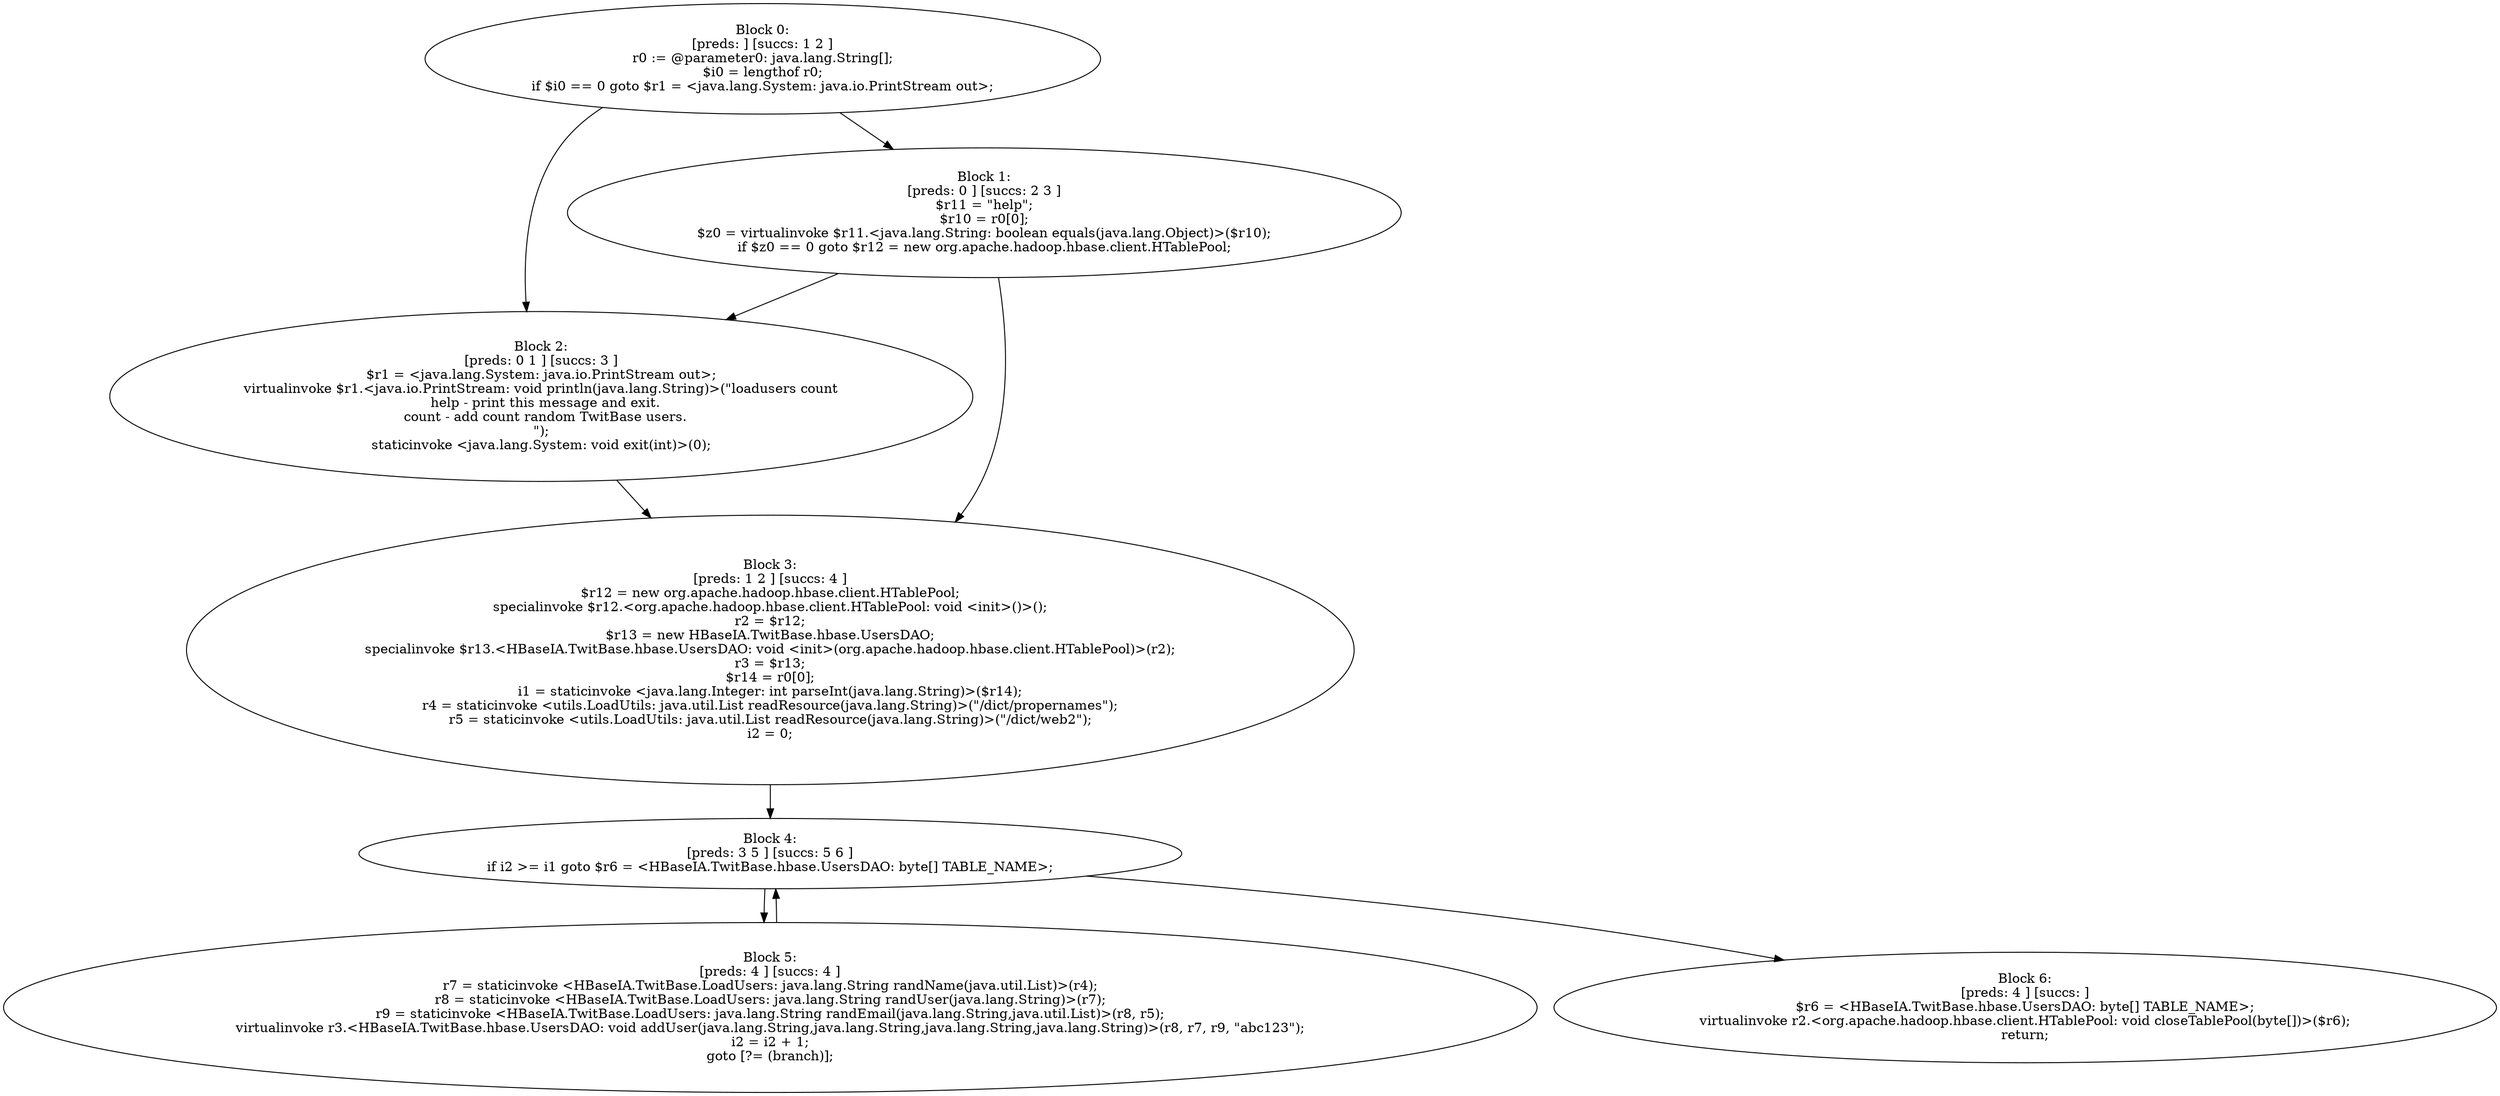 digraph "unitGraph" {
    "Block 0:
[preds: ] [succs: 1 2 ]
r0 := @parameter0: java.lang.String[];
$i0 = lengthof r0;
if $i0 == 0 goto $r1 = <java.lang.System: java.io.PrintStream out>;
"
    "Block 1:
[preds: 0 ] [succs: 2 3 ]
$r11 = \"help\";
$r10 = r0[0];
$z0 = virtualinvoke $r11.<java.lang.String: boolean equals(java.lang.Object)>($r10);
if $z0 == 0 goto $r12 = new org.apache.hadoop.hbase.client.HTablePool;
"
    "Block 2:
[preds: 0 1 ] [succs: 3 ]
$r1 = <java.lang.System: java.io.PrintStream out>;
virtualinvoke $r1.<java.io.PrintStream: void println(java.lang.String)>(\"loadusers count\n  help - print this message and exit.\n  count - add count random TwitBase users.\n\");
staticinvoke <java.lang.System: void exit(int)>(0);
"
    "Block 3:
[preds: 1 2 ] [succs: 4 ]
$r12 = new org.apache.hadoop.hbase.client.HTablePool;
specialinvoke $r12.<org.apache.hadoop.hbase.client.HTablePool: void <init>()>();
r2 = $r12;
$r13 = new HBaseIA.TwitBase.hbase.UsersDAO;
specialinvoke $r13.<HBaseIA.TwitBase.hbase.UsersDAO: void <init>(org.apache.hadoop.hbase.client.HTablePool)>(r2);
r3 = $r13;
$r14 = r0[0];
i1 = staticinvoke <java.lang.Integer: int parseInt(java.lang.String)>($r14);
r4 = staticinvoke <utils.LoadUtils: java.util.List readResource(java.lang.String)>(\"/dict/propernames\");
r5 = staticinvoke <utils.LoadUtils: java.util.List readResource(java.lang.String)>(\"/dict/web2\");
i2 = 0;
"
    "Block 4:
[preds: 3 5 ] [succs: 5 6 ]
if i2 >= i1 goto $r6 = <HBaseIA.TwitBase.hbase.UsersDAO: byte[] TABLE_NAME>;
"
    "Block 5:
[preds: 4 ] [succs: 4 ]
r7 = staticinvoke <HBaseIA.TwitBase.LoadUsers: java.lang.String randName(java.util.List)>(r4);
r8 = staticinvoke <HBaseIA.TwitBase.LoadUsers: java.lang.String randUser(java.lang.String)>(r7);
r9 = staticinvoke <HBaseIA.TwitBase.LoadUsers: java.lang.String randEmail(java.lang.String,java.util.List)>(r8, r5);
virtualinvoke r3.<HBaseIA.TwitBase.hbase.UsersDAO: void addUser(java.lang.String,java.lang.String,java.lang.String,java.lang.String)>(r8, r7, r9, \"abc123\");
i2 = i2 + 1;
goto [?= (branch)];
"
    "Block 6:
[preds: 4 ] [succs: ]
$r6 = <HBaseIA.TwitBase.hbase.UsersDAO: byte[] TABLE_NAME>;
virtualinvoke r2.<org.apache.hadoop.hbase.client.HTablePool: void closeTablePool(byte[])>($r6);
return;
"
    "Block 0:
[preds: ] [succs: 1 2 ]
r0 := @parameter0: java.lang.String[];
$i0 = lengthof r0;
if $i0 == 0 goto $r1 = <java.lang.System: java.io.PrintStream out>;
"->"Block 1:
[preds: 0 ] [succs: 2 3 ]
$r11 = \"help\";
$r10 = r0[0];
$z0 = virtualinvoke $r11.<java.lang.String: boolean equals(java.lang.Object)>($r10);
if $z0 == 0 goto $r12 = new org.apache.hadoop.hbase.client.HTablePool;
";
    "Block 0:
[preds: ] [succs: 1 2 ]
r0 := @parameter0: java.lang.String[];
$i0 = lengthof r0;
if $i0 == 0 goto $r1 = <java.lang.System: java.io.PrintStream out>;
"->"Block 2:
[preds: 0 1 ] [succs: 3 ]
$r1 = <java.lang.System: java.io.PrintStream out>;
virtualinvoke $r1.<java.io.PrintStream: void println(java.lang.String)>(\"loadusers count\n  help - print this message and exit.\n  count - add count random TwitBase users.\n\");
staticinvoke <java.lang.System: void exit(int)>(0);
";
    "Block 1:
[preds: 0 ] [succs: 2 3 ]
$r11 = \"help\";
$r10 = r0[0];
$z0 = virtualinvoke $r11.<java.lang.String: boolean equals(java.lang.Object)>($r10);
if $z0 == 0 goto $r12 = new org.apache.hadoop.hbase.client.HTablePool;
"->"Block 2:
[preds: 0 1 ] [succs: 3 ]
$r1 = <java.lang.System: java.io.PrintStream out>;
virtualinvoke $r1.<java.io.PrintStream: void println(java.lang.String)>(\"loadusers count\n  help - print this message and exit.\n  count - add count random TwitBase users.\n\");
staticinvoke <java.lang.System: void exit(int)>(0);
";
    "Block 1:
[preds: 0 ] [succs: 2 3 ]
$r11 = \"help\";
$r10 = r0[0];
$z0 = virtualinvoke $r11.<java.lang.String: boolean equals(java.lang.Object)>($r10);
if $z0 == 0 goto $r12 = new org.apache.hadoop.hbase.client.HTablePool;
"->"Block 3:
[preds: 1 2 ] [succs: 4 ]
$r12 = new org.apache.hadoop.hbase.client.HTablePool;
specialinvoke $r12.<org.apache.hadoop.hbase.client.HTablePool: void <init>()>();
r2 = $r12;
$r13 = new HBaseIA.TwitBase.hbase.UsersDAO;
specialinvoke $r13.<HBaseIA.TwitBase.hbase.UsersDAO: void <init>(org.apache.hadoop.hbase.client.HTablePool)>(r2);
r3 = $r13;
$r14 = r0[0];
i1 = staticinvoke <java.lang.Integer: int parseInt(java.lang.String)>($r14);
r4 = staticinvoke <utils.LoadUtils: java.util.List readResource(java.lang.String)>(\"/dict/propernames\");
r5 = staticinvoke <utils.LoadUtils: java.util.List readResource(java.lang.String)>(\"/dict/web2\");
i2 = 0;
";
    "Block 2:
[preds: 0 1 ] [succs: 3 ]
$r1 = <java.lang.System: java.io.PrintStream out>;
virtualinvoke $r1.<java.io.PrintStream: void println(java.lang.String)>(\"loadusers count\n  help - print this message and exit.\n  count - add count random TwitBase users.\n\");
staticinvoke <java.lang.System: void exit(int)>(0);
"->"Block 3:
[preds: 1 2 ] [succs: 4 ]
$r12 = new org.apache.hadoop.hbase.client.HTablePool;
specialinvoke $r12.<org.apache.hadoop.hbase.client.HTablePool: void <init>()>();
r2 = $r12;
$r13 = new HBaseIA.TwitBase.hbase.UsersDAO;
specialinvoke $r13.<HBaseIA.TwitBase.hbase.UsersDAO: void <init>(org.apache.hadoop.hbase.client.HTablePool)>(r2);
r3 = $r13;
$r14 = r0[0];
i1 = staticinvoke <java.lang.Integer: int parseInt(java.lang.String)>($r14);
r4 = staticinvoke <utils.LoadUtils: java.util.List readResource(java.lang.String)>(\"/dict/propernames\");
r5 = staticinvoke <utils.LoadUtils: java.util.List readResource(java.lang.String)>(\"/dict/web2\");
i2 = 0;
";
    "Block 3:
[preds: 1 2 ] [succs: 4 ]
$r12 = new org.apache.hadoop.hbase.client.HTablePool;
specialinvoke $r12.<org.apache.hadoop.hbase.client.HTablePool: void <init>()>();
r2 = $r12;
$r13 = new HBaseIA.TwitBase.hbase.UsersDAO;
specialinvoke $r13.<HBaseIA.TwitBase.hbase.UsersDAO: void <init>(org.apache.hadoop.hbase.client.HTablePool)>(r2);
r3 = $r13;
$r14 = r0[0];
i1 = staticinvoke <java.lang.Integer: int parseInt(java.lang.String)>($r14);
r4 = staticinvoke <utils.LoadUtils: java.util.List readResource(java.lang.String)>(\"/dict/propernames\");
r5 = staticinvoke <utils.LoadUtils: java.util.List readResource(java.lang.String)>(\"/dict/web2\");
i2 = 0;
"->"Block 4:
[preds: 3 5 ] [succs: 5 6 ]
if i2 >= i1 goto $r6 = <HBaseIA.TwitBase.hbase.UsersDAO: byte[] TABLE_NAME>;
";
    "Block 4:
[preds: 3 5 ] [succs: 5 6 ]
if i2 >= i1 goto $r6 = <HBaseIA.TwitBase.hbase.UsersDAO: byte[] TABLE_NAME>;
"->"Block 5:
[preds: 4 ] [succs: 4 ]
r7 = staticinvoke <HBaseIA.TwitBase.LoadUsers: java.lang.String randName(java.util.List)>(r4);
r8 = staticinvoke <HBaseIA.TwitBase.LoadUsers: java.lang.String randUser(java.lang.String)>(r7);
r9 = staticinvoke <HBaseIA.TwitBase.LoadUsers: java.lang.String randEmail(java.lang.String,java.util.List)>(r8, r5);
virtualinvoke r3.<HBaseIA.TwitBase.hbase.UsersDAO: void addUser(java.lang.String,java.lang.String,java.lang.String,java.lang.String)>(r8, r7, r9, \"abc123\");
i2 = i2 + 1;
goto [?= (branch)];
";
    "Block 4:
[preds: 3 5 ] [succs: 5 6 ]
if i2 >= i1 goto $r6 = <HBaseIA.TwitBase.hbase.UsersDAO: byte[] TABLE_NAME>;
"->"Block 6:
[preds: 4 ] [succs: ]
$r6 = <HBaseIA.TwitBase.hbase.UsersDAO: byte[] TABLE_NAME>;
virtualinvoke r2.<org.apache.hadoop.hbase.client.HTablePool: void closeTablePool(byte[])>($r6);
return;
";
    "Block 5:
[preds: 4 ] [succs: 4 ]
r7 = staticinvoke <HBaseIA.TwitBase.LoadUsers: java.lang.String randName(java.util.List)>(r4);
r8 = staticinvoke <HBaseIA.TwitBase.LoadUsers: java.lang.String randUser(java.lang.String)>(r7);
r9 = staticinvoke <HBaseIA.TwitBase.LoadUsers: java.lang.String randEmail(java.lang.String,java.util.List)>(r8, r5);
virtualinvoke r3.<HBaseIA.TwitBase.hbase.UsersDAO: void addUser(java.lang.String,java.lang.String,java.lang.String,java.lang.String)>(r8, r7, r9, \"abc123\");
i2 = i2 + 1;
goto [?= (branch)];
"->"Block 4:
[preds: 3 5 ] [succs: 5 6 ]
if i2 >= i1 goto $r6 = <HBaseIA.TwitBase.hbase.UsersDAO: byte[] TABLE_NAME>;
";
}
